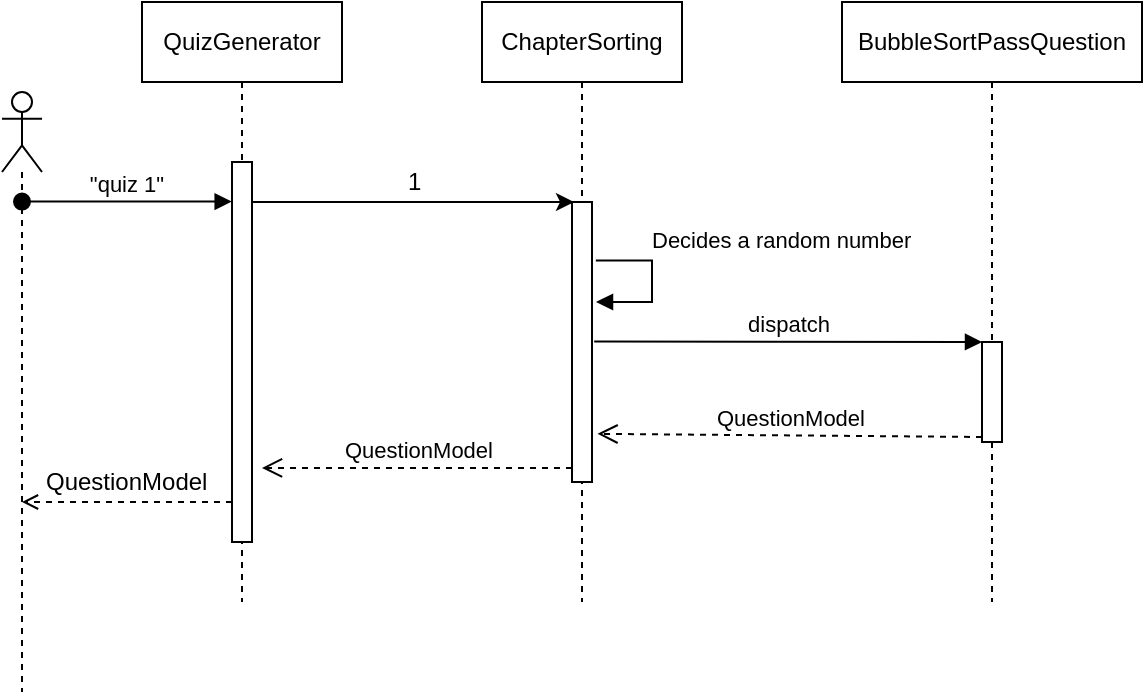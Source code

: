 <mxfile version="12.1.8" type="device" pages="1"><diagram id="vq18b0v5mM5nWSjFmTky" name="Page-1"><mxGraphModel dx="1088" dy="545" grid="1" gridSize="10" guides="1" tooltips="1" connect="1" arrows="1" fold="1" page="1" pageScale="1" pageWidth="827" pageHeight="1169" math="0" shadow="0"><root><mxCell id="0"/><mxCell id="1" parent="0"/><mxCell id="8Vm6yZOtuf0raa12cMXz-36" value="QuizGenerator" style="shape=umlLifeline;perimeter=lifelinePerimeter;whiteSpace=wrap;html=1;container=1;collapsible=0;recursiveResize=0;outlineConnect=0;" vertex="1" parent="1"><mxGeometry x="180" y="80" width="100" height="300" as="geometry"/></mxCell><mxCell id="8Vm6yZOtuf0raa12cMXz-42" value="" style="html=1;points=[];perimeter=orthogonalPerimeter;" vertex="1" parent="8Vm6yZOtuf0raa12cMXz-36"><mxGeometry x="45" y="80" width="10" height="190" as="geometry"/></mxCell><mxCell id="8Vm6yZOtuf0raa12cMXz-37" value="ChapterSorting" style="shape=umlLifeline;perimeter=lifelinePerimeter;whiteSpace=wrap;html=1;container=1;collapsible=0;recursiveResize=0;outlineConnect=0;" vertex="1" parent="1"><mxGeometry x="350" y="80" width="100" height="300" as="geometry"/></mxCell><mxCell id="8Vm6yZOtuf0raa12cMXz-44" value="" style="html=1;points=[];perimeter=orthogonalPerimeter;" vertex="1" parent="8Vm6yZOtuf0raa12cMXz-37"><mxGeometry x="45" y="100" width="10" height="140" as="geometry"/></mxCell><mxCell id="8Vm6yZOtuf0raa12cMXz-38" value="BubbleSortPassQuestion" style="shape=umlLifeline;perimeter=lifelinePerimeter;whiteSpace=wrap;html=1;container=1;collapsible=0;recursiveResize=0;outlineConnect=0;" vertex="1" parent="1"><mxGeometry x="530" y="80" width="150" height="300" as="geometry"/></mxCell><mxCell id="8Vm6yZOtuf0raa12cMXz-47" style="edgeStyle=orthogonalEdgeStyle;rounded=0;orthogonalLoop=1;jettySize=auto;html=1;entryX=0.109;entryY=0.004;entryDx=0;entryDy=0;entryPerimeter=0;" edge="1" parent="1" source="8Vm6yZOtuf0raa12cMXz-42" target="8Vm6yZOtuf0raa12cMXz-44"><mxGeometry relative="1" as="geometry"><mxPoint x="390" y="182" as="targetPoint"/><Array as="points"><mxPoint x="396" y="180"/><mxPoint x="396" y="180"/></Array></mxGeometry></mxCell><mxCell id="8Vm6yZOtuf0raa12cMXz-48" value="1" style="text;html=1;resizable=0;points=[];autosize=1;align=left;verticalAlign=top;spacingTop=-4;" vertex="1" parent="1"><mxGeometry x="311" y="160" width="20" height="20" as="geometry"/></mxCell><mxCell id="8Vm6yZOtuf0raa12cMXz-46" value="QuestionModel" style="html=1;verticalAlign=bottom;endArrow=open;dashed=1;endSize=8;exitX=0;exitY=0.95;entryX=1.5;entryY=0.805;entryDx=0;entryDy=0;entryPerimeter=0;" edge="1" source="8Vm6yZOtuf0raa12cMXz-44" parent="1" target="8Vm6yZOtuf0raa12cMXz-42"><mxGeometry relative="1" as="geometry"><mxPoint x="330" y="256" as="targetPoint"/></mxGeometry></mxCell><mxCell id="8Vm6yZOtuf0raa12cMXz-52" value="Decides a random number" style="edgeStyle=orthogonalEdgeStyle;html=1;align=left;spacingLeft=2;endArrow=block;rounded=0;exitX=1.192;exitY=0.209;exitDx=0;exitDy=0;exitPerimeter=0;" edge="1" parent="1" source="8Vm6yZOtuf0raa12cMXz-44"><mxGeometry x="-0.377" y="10" relative="1" as="geometry"><mxPoint x="410" y="210" as="sourcePoint"/><Array as="points"><mxPoint x="407" y="210"/><mxPoint x="435" y="210"/><mxPoint x="435" y="230"/></Array><mxPoint x="407" y="230" as="targetPoint"/><mxPoint as="offset"/></mxGeometry></mxCell><mxCell id="8Vm6yZOtuf0raa12cMXz-56" value="" style="html=1;points=[];perimeter=orthogonalPerimeter;" vertex="1" parent="1"><mxGeometry x="600" y="250" width="10" height="50" as="geometry"/></mxCell><mxCell id="8Vm6yZOtuf0raa12cMXz-57" value="dispatch" style="html=1;verticalAlign=bottom;endArrow=block;entryX=0;entryY=0;exitX=1.109;exitY=0.498;exitDx=0;exitDy=0;exitPerimeter=0;" edge="1" target="8Vm6yZOtuf0raa12cMXz-56" parent="1" source="8Vm6yZOtuf0raa12cMXz-44"><mxGeometry relative="1" as="geometry"><mxPoint x="410" y="250" as="sourcePoint"/></mxGeometry></mxCell><mxCell id="8Vm6yZOtuf0raa12cMXz-58" value="QuestionModel" style="html=1;verticalAlign=bottom;endArrow=open;dashed=1;endSize=8;exitX=0;exitY=0.95;entryX=1.276;entryY=0.828;entryDx=0;entryDy=0;entryPerimeter=0;" edge="1" source="8Vm6yZOtuf0raa12cMXz-56" parent="1" target="8Vm6yZOtuf0raa12cMXz-44"><mxGeometry relative="1" as="geometry"><mxPoint x="530" y="326" as="targetPoint"/></mxGeometry></mxCell><mxCell id="8Vm6yZOtuf0raa12cMXz-59" value="" style="shape=umlLifeline;participant=umlActor;perimeter=lifelinePerimeter;whiteSpace=wrap;html=1;container=1;collapsible=0;recursiveResize=0;verticalAlign=top;spacingTop=36;labelBackgroundColor=#ffffff;outlineConnect=0;" vertex="1" parent="1"><mxGeometry x="110" y="125" width="20" height="300" as="geometry"/></mxCell><mxCell id="8Vm6yZOtuf0raa12cMXz-43" value="&quot;quiz 1&quot;" style="html=1;verticalAlign=bottom;startArrow=oval;endArrow=block;startSize=8;entryX=-0.016;entryY=0.104;entryDx=0;entryDy=0;entryPerimeter=0;" edge="1" target="8Vm6yZOtuf0raa12cMXz-42" parent="1" source="8Vm6yZOtuf0raa12cMXz-59"><mxGeometry relative="1" as="geometry"><mxPoint x="140" y="160" as="sourcePoint"/></mxGeometry></mxCell><mxCell id="8Vm6yZOtuf0raa12cMXz-60" style="edgeStyle=orthogonalEdgeStyle;rounded=0;orthogonalLoop=1;jettySize=auto;html=1;dashed=1;endArrow=open;endFill=0;" edge="1" parent="1" source="8Vm6yZOtuf0raa12cMXz-42" target="8Vm6yZOtuf0raa12cMXz-59"><mxGeometry relative="1" as="geometry"><Array as="points"><mxPoint x="140" y="330"/><mxPoint x="140" y="330"/></Array></mxGeometry></mxCell><mxCell id="8Vm6yZOtuf0raa12cMXz-61" value="QuestionModel" style="text;html=1;resizable=0;points=[];autosize=1;align=left;verticalAlign=top;spacingTop=-4;" vertex="1" parent="1"><mxGeometry x="130" y="310" width="100" height="20" as="geometry"/></mxCell></root></mxGraphModel></diagram></mxfile>